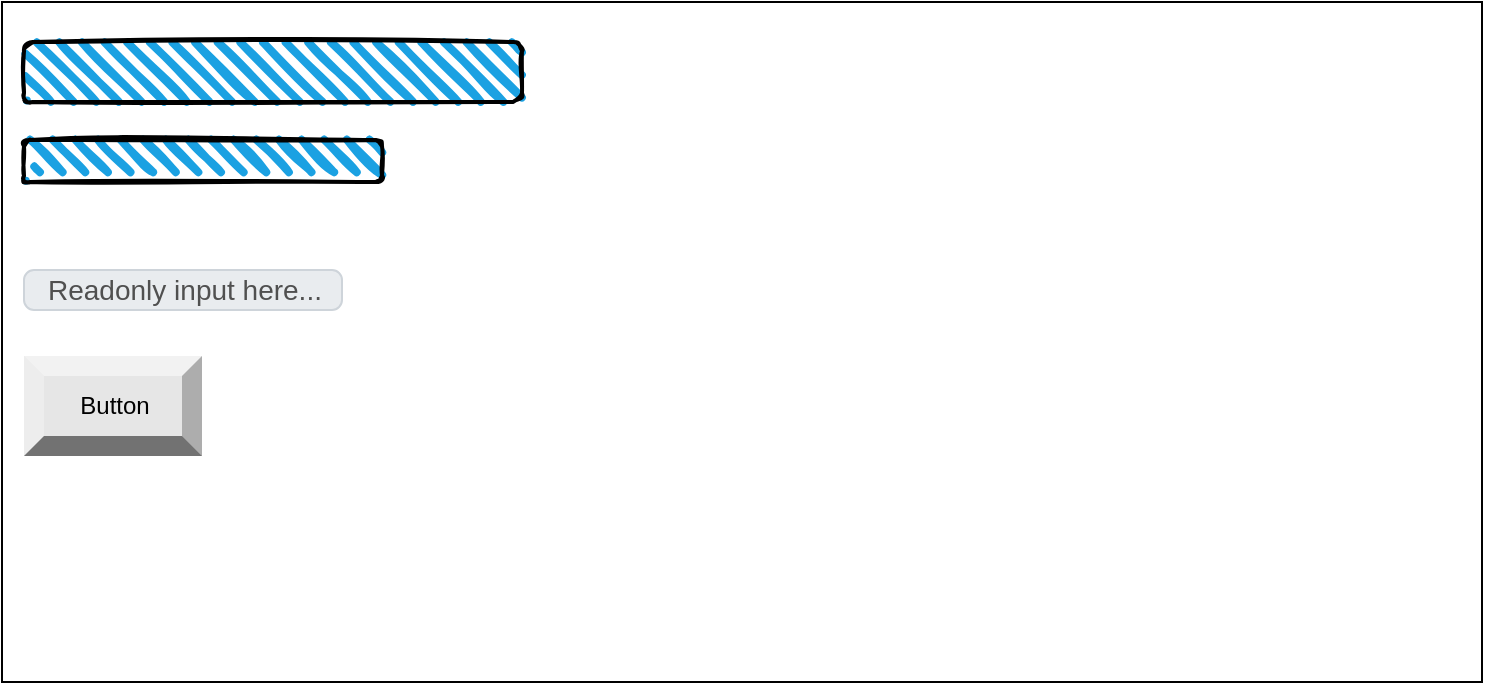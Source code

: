 <mxfile>
    <diagram id="pIaEtrtLPv3HG8r1JEND" name="Page-1">
        <mxGraphModel dx="1013" dy="572" grid="1" gridSize="10" guides="1" tooltips="1" connect="1" arrows="1" fold="1" page="1" pageScale="1" pageWidth="850" pageHeight="1100" math="0" shadow="0">
            <root>
                <mxCell id="0"/>
                <mxCell id="1" parent="0"/>
                <mxCell id="14" value="" style="rounded=0;whiteSpace=wrap;html=1;" parent="1" vertex="1">
                    <mxGeometry x="30" y="20" width="740" height="340" as="geometry"/>
                </mxCell>
                <mxCell id="7" value="" style="rounded=1;whiteSpace=wrap;html=1;strokeWidth=2;fillWeight=4;hachureGap=8;hachureAngle=45;fillColor=#1ba1e2;sketch=1;" parent="1" vertex="1">
                    <mxGeometry x="41" y="40" width="249" height="30" as="geometry"/>
                </mxCell>
                <mxCell id="9" value="" style="rounded=1;whiteSpace=wrap;html=1;strokeWidth=2;fillWeight=4;hachureGap=8;hachureAngle=45;fillColor=#1ba1e2;sketch=1;" parent="1" vertex="1">
                    <mxGeometry x="41" y="89" width="179" height="21" as="geometry"/>
                </mxCell>
                <mxCell id="11" value="Readonly input here..." style="html=1;shadow=0;dashed=0;shape=mxgraph.bootstrap.rrect;rSize=5;strokeColor=#CED4DA;strokeWidth=1;fillColor=#E9ECEF;fontColor=#505050;whiteSpace=wrap;align=left;verticalAlign=middle;spacingLeft=10;fontSize=14;" parent="1" vertex="1">
                    <mxGeometry x="41" y="154" width="159" height="20" as="geometry"/>
                </mxCell>
                <mxCell id="12" value="Button" style="labelPosition=center;verticalLabelPosition=middle;align=center;html=1;shape=mxgraph.basic.shaded_button;dx=10;fillColor=#E6E6E6;strokeColor=none;" parent="1" vertex="1">
                    <mxGeometry x="41" y="197" width="89" height="50" as="geometry"/>
                </mxCell>
            </root>
        </mxGraphModel>
    </diagram>
    <diagram id="Sxp5KlhwdoEGW6uvWSFR" name="Page-2">
        <mxGraphModel dx="760" dy="429" grid="1" gridSize="10" guides="1" tooltips="1" connect="1" arrows="1" fold="1" page="1" pageScale="1" pageWidth="827" pageHeight="1169" math="0" shadow="0">
            <root>
                <mxCell id="bWGWAFaowrcd7YRZCjhe-0"/>
                <mxCell id="bWGWAFaowrcd7YRZCjhe-1" parent="bWGWAFaowrcd7YRZCjhe-0"/>
                <mxCell id="bWGWAFaowrcd7YRZCjhe-2" value="" style="rounded=0;whiteSpace=wrap;html=1;" parent="bWGWAFaowrcd7YRZCjhe-1" vertex="1">
                    <mxGeometry x="30" y="20" width="740" height="340" as="geometry"/>
                </mxCell>
                <mxCell id="bWGWAFaowrcd7YRZCjhe-3" value="" style="rounded=1;whiteSpace=wrap;html=1;strokeWidth=2;fillWeight=4;hachureGap=8;hachureAngle=45;fillColor=#1ba1e2;sketch=1;" parent="bWGWAFaowrcd7YRZCjhe-1" vertex="1">
                    <mxGeometry x="41" y="40" width="249" height="30" as="geometry"/>
                </mxCell>
                <mxCell id="bWGWAFaowrcd7YRZCjhe-4" value="" style="rounded=1;whiteSpace=wrap;html=1;strokeWidth=2;fillWeight=4;hachureGap=8;hachureAngle=45;fillColor=#1ba1e2;sketch=1;" parent="bWGWAFaowrcd7YRZCjhe-1" vertex="1">
                    <mxGeometry x="41" y="89" width="179" height="21" as="geometry"/>
                </mxCell>
                <mxCell id="bWGWAFaowrcd7YRZCjhe-5" value="Readonly input here..." style="html=1;shadow=0;dashed=0;shape=mxgraph.bootstrap.rrect;rSize=5;strokeColor=#CED4DA;strokeWidth=1;fillColor=#E9ECEF;fontColor=#505050;whiteSpace=wrap;align=left;verticalAlign=middle;spacingLeft=10;fontSize=14;" parent="bWGWAFaowrcd7YRZCjhe-1" vertex="1">
                    <mxGeometry x="41" y="154" width="159" height="20" as="geometry"/>
                </mxCell>
                <mxCell id="bWGWAFaowrcd7YRZCjhe-6" value="Button" style="labelPosition=center;verticalLabelPosition=middle;align=center;html=1;shape=mxgraph.basic.shaded_button;dx=10;fillColor=#E6E6E6;strokeColor=none;" parent="bWGWAFaowrcd7YRZCjhe-1" vertex="1">
                    <mxGeometry x="41" y="197" width="89" height="50" as="geometry"/>
                </mxCell>
                <mxCell id="bWGWAFaowrcd7YRZCjhe-7" value="" style="rounded=1;whiteSpace=wrap;html=1;strokeWidth=2;fillWeight=4;hachureGap=8;hachureAngle=45;fillColor=#1ba1e2;sketch=1;" parent="bWGWAFaowrcd7YRZCjhe-1" vertex="1">
                    <mxGeometry x="42" y="270" width="179" height="21" as="geometry"/>
                </mxCell>
            </root>
        </mxGraphModel>
    </diagram>
</mxfile>